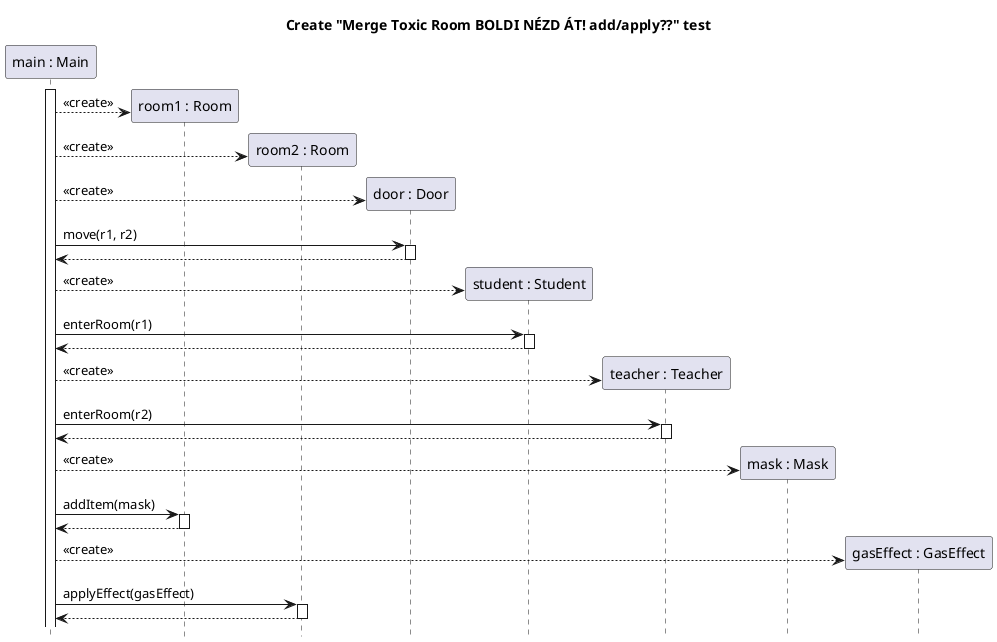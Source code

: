 @startuml room-merge-create
title Create "Merge Toxic Room BOLDI NÉZD ÁT! add/apply??" test
hide footbox
skinparam SequenceReferenceBackgroundColor white

participant "main : Main" as main
participant "room1 : Room" as r1
participant "room2 : Room" as r2
participant "door : Door" as door
participant "student : Student" as student
participant "teacher : Teacher" as teacher
participant "mask : Mask" as mask
participant "gasEffect : GasEffect" as gasEffect

main++
create r1
main --> r1 : <<create>>
create r2
main --> r2 : <<create>>
create door
main --> door : <<create>>
main -> door ++ : move(r1, r2)
return
create student
main --> student : <<create>>
main -> student ++ : enterRoom(r1)
return
create teacher
main --> teacher : <<create>>
main -> teacher ++ : enterRoom(r2)
return
create mask
main --> mask : <<create>>
main -> r1 ++ : addItem(mask)
return
create gasEffect
main --> gasEffect : <<create>>
main -> r2 ++ : applyEffect(gasEffect)
return


@enduml